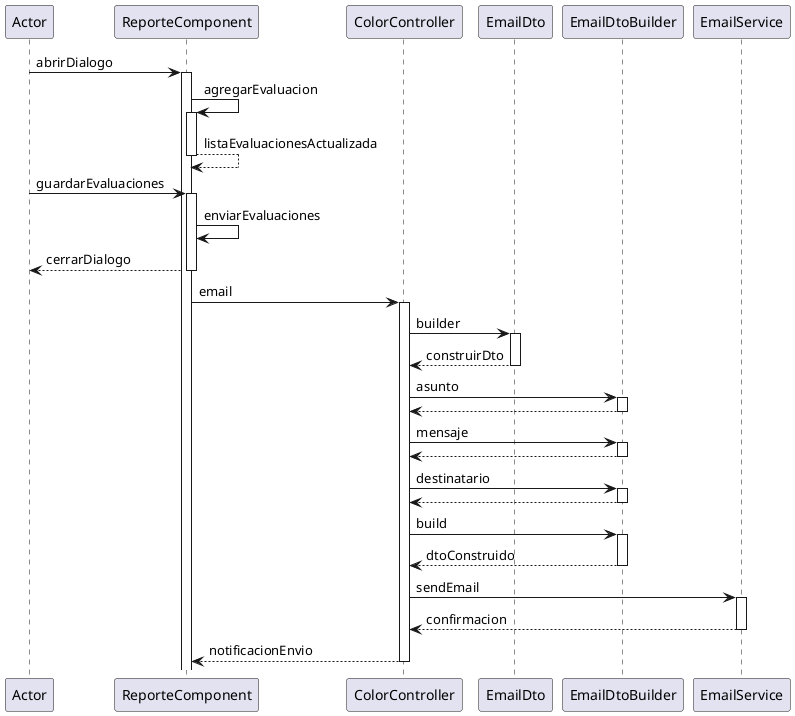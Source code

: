 @startuml
participant Actor
Actor -> ReporteComponent: abrirDialogo
activate ReporteComponent

ReporteComponent -> ReporteComponent: agregarEvaluacion
activate ReporteComponent
ReporteComponent --> ReporteComponent: listaEvaluacionesActualizada
deactivate ReporteComponent

Actor -> ReporteComponent: guardarEvaluaciones
activate ReporteComponent
ReporteComponent -> ReporteComponent: enviarEvaluaciones
ReporteComponent --> Actor: cerrarDialogo
deactivate ReporteComponent

ReporteComponent -> ColorController: email
activate ColorController
ColorController -> EmailDto: builder
activate EmailDto
EmailDto --> ColorController: construirDto
deactivate EmailDto

ColorController -> EmailDtoBuilder: asunto
activate EmailDtoBuilder
EmailDtoBuilder --> ColorController
deactivate EmailDtoBuilder

ColorController -> EmailDtoBuilder: mensaje
activate EmailDtoBuilder
EmailDtoBuilder --> ColorController
deactivate EmailDtoBuilder

ColorController -> EmailDtoBuilder: destinatario
activate EmailDtoBuilder
EmailDtoBuilder --> ColorController
deactivate EmailDtoBuilder

ColorController -> EmailDtoBuilder: build
activate EmailDtoBuilder
EmailDtoBuilder --> ColorController: dtoConstruido
deactivate EmailDtoBuilder

ColorController -> EmailService: sendEmail
activate EmailService
EmailService --> ColorController: confirmacion
deactivate EmailService

ColorController --> ReporteComponent: notificacionEnvio
deactivate ColorController
@enduml